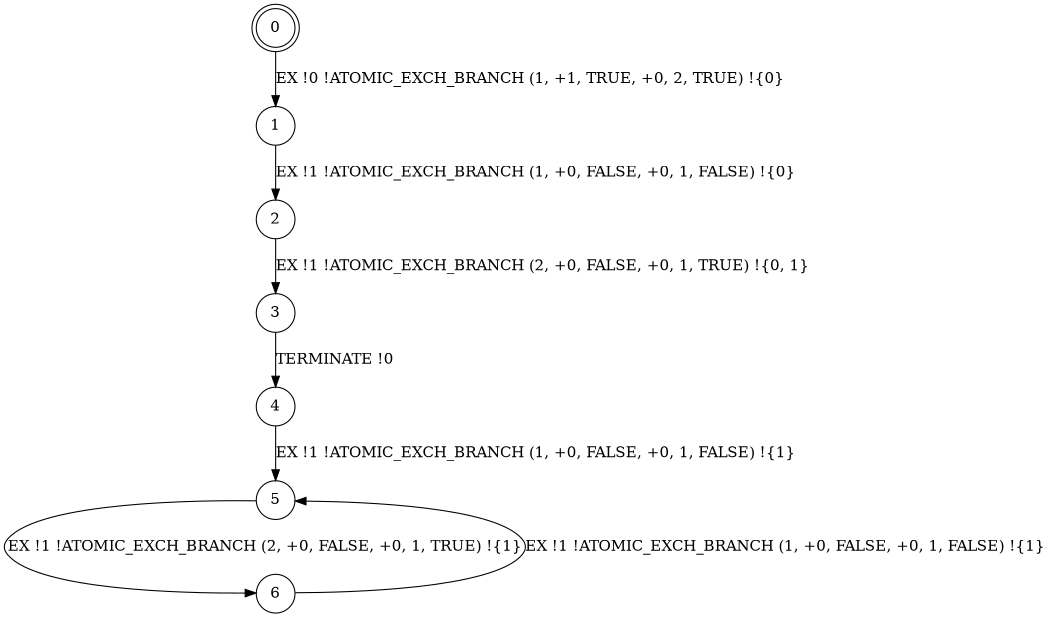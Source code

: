 digraph BCG {
size = "7, 10.5";
center = TRUE;
node [shape = circle];
0 [peripheries = 2];
0 -> 1 [label = "EX !0 !ATOMIC_EXCH_BRANCH (1, +1, TRUE, +0, 2, TRUE) !{0}"];
1 -> 2 [label = "EX !1 !ATOMIC_EXCH_BRANCH (1, +0, FALSE, +0, 1, FALSE) !{0}"];
2 -> 3 [label = "EX !1 !ATOMIC_EXCH_BRANCH (2, +0, FALSE, +0, 1, TRUE) !{0, 1}"];
3 -> 4 [label = "TERMINATE !0"];
4 -> 5 [label = "EX !1 !ATOMIC_EXCH_BRANCH (1, +0, FALSE, +0, 1, FALSE) !{1}"];
5 -> 6 [label = "EX !1 !ATOMIC_EXCH_BRANCH (2, +0, FALSE, +0, 1, TRUE) !{1}"];
6 -> 5 [label = "EX !1 !ATOMIC_EXCH_BRANCH (1, +0, FALSE, +0, 1, FALSE) !{1}"];
}
